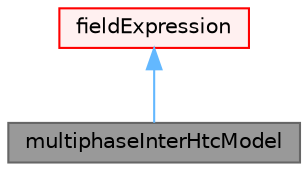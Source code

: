 digraph "multiphaseInterHtcModel"
{
 // LATEX_PDF_SIZE
  bgcolor="transparent";
  edge [fontname=Helvetica,fontsize=10,labelfontname=Helvetica,labelfontsize=10];
  node [fontname=Helvetica,fontsize=10,shape=box,height=0.2,width=0.4];
  Node1 [id="Node000001",label="multiphaseInterHtcModel",height=0.2,width=0.4,color="gray40", fillcolor="grey60", style="filled", fontcolor="black",tooltip="A heat transfer coefficient for multiphase inter solvers (e.g. icoReactingMultiphaseFoam)."];
  Node2 -> Node1 [id="edge1_Node000001_Node000002",dir="back",color="steelblue1",style="solid",tooltip=" "];
  Node2 [id="Node000002",label="fieldExpression",height=0.2,width=0.4,color="red", fillcolor="#FFF0F0", style="filled",URL="$classFoam_1_1functionObjects_1_1fieldExpression.html",tooltip="Intermediate class for handling field expression function objects (e.g. blendingFactor etc...."];
}
